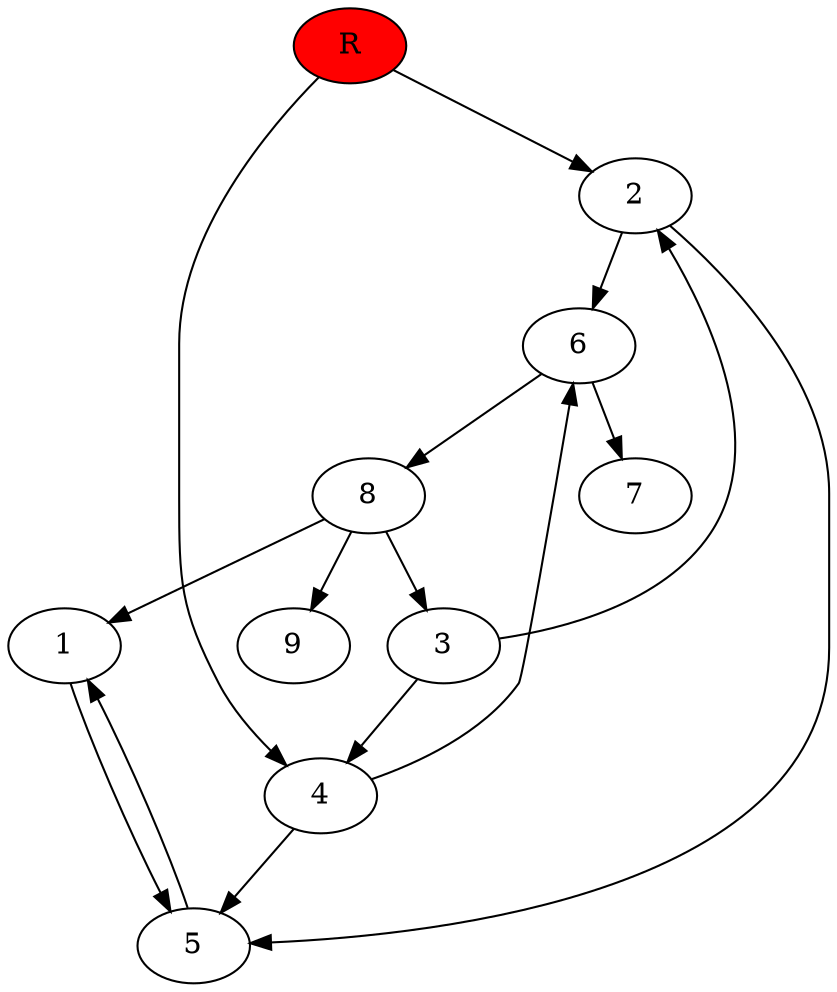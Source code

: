 digraph prb57577 {
	1
	2
	3
	4
	5
	6
	7
	8
	R [fillcolor="#ff0000" style=filled]
	1 -> 5
	2 -> 5
	2 -> 6
	3 -> 2
	3 -> 4
	4 -> 5
	4 -> 6
	5 -> 1
	6 -> 7
	6 -> 8
	8 -> 1
	8 -> 3
	8 -> 9
	R -> 2
	R -> 4
}
